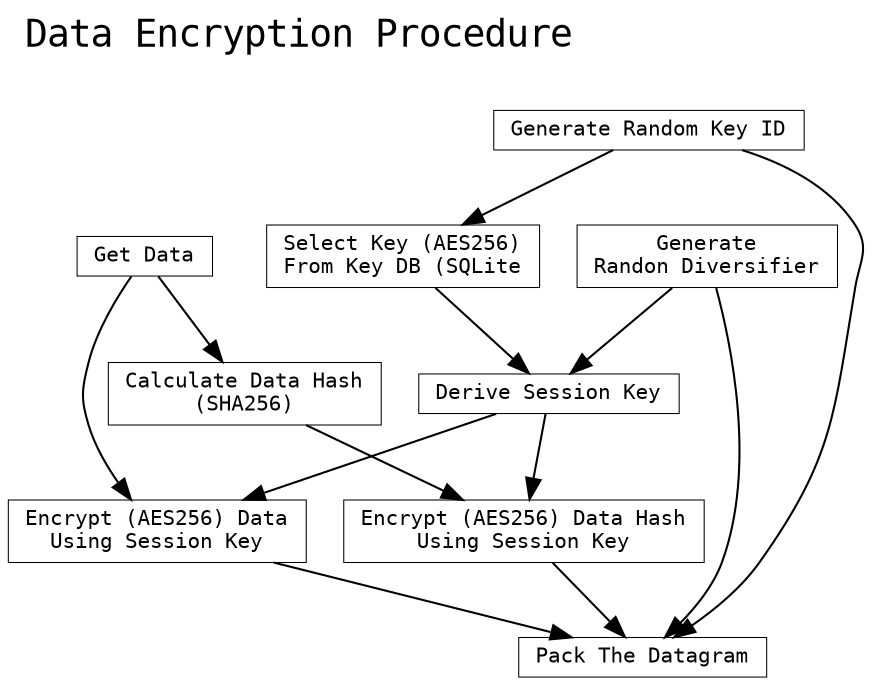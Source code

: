 digraph G {
  graph [fontname=Courier,fontsize=10.0,labeljust=l,nojustify=true];

  labelloc="t";

  label="Data Encryption Procedure\n\n";
  fontsize=18;

  node [shape=box,width=0.2,height=0.2,fontname=Courier,fontsize=10.0,penwidth=0.5];
  rankdir=TB;
  
  "Get Data"->"Calculate Data Hash\n(SHA256)"->"Encrypt (AES256) Data Hash\nUsing Session Key"
  "Get Data"->"Encrypt (AES256) Data\nUsing Session Key"
  "Generate Random Key ID"->"Select Key (AES256)\nFrom Key DB (SQLite"->"Derive Session Key"
  "Derive Session Key"->"Encrypt (AES256) Data Hash\nUsing Session Key"
  "Generate\nRandon Diversifier" -> "Derive Session Key"->"Encrypt (AES256) Data\nUsing Session Key"
  
  "Generate Random Key ID"->"Pack The Datagram"
  "Generate\nRandon Diversifier"->"Pack The Datagram"
  "Encrypt (AES256) Data\nUsing Session Key"->"Pack The Datagram"
  "Encrypt (AES256) Data Hash\nUsing Session Key"->"Pack The Datagram"
}
